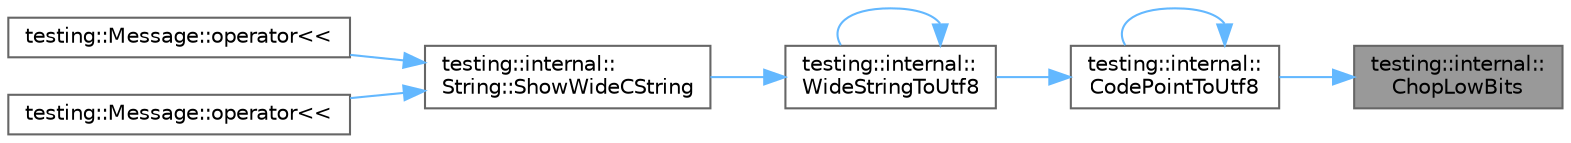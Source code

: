 digraph "testing::internal::ChopLowBits"
{
 // LATEX_PDF_SIZE
  bgcolor="transparent";
  edge [fontname=Helvetica,fontsize=10,labelfontname=Helvetica,labelfontsize=10];
  node [fontname=Helvetica,fontsize=10,shape=box,height=0.2,width=0.4];
  rankdir="RL";
  Node1 [id="Node000001",label="testing::internal::\lChopLowBits",height=0.2,width=0.4,color="gray40", fillcolor="grey60", style="filled", fontcolor="black",tooltip=" "];
  Node1 -> Node2 [id="edge1_Node000001_Node000002",dir="back",color="steelblue1",style="solid",tooltip=" "];
  Node2 [id="Node000002",label="testing::internal::\lCodePointToUtf8",height=0.2,width=0.4,color="grey40", fillcolor="white", style="filled",URL="$namespacetesting_1_1internal.html#a0c0f9558efb9abb965851c4738cdc725",tooltip=" "];
  Node2 -> Node2 [id="edge2_Node000002_Node000002",dir="back",color="steelblue1",style="solid",tooltip=" "];
  Node2 -> Node3 [id="edge3_Node000002_Node000003",dir="back",color="steelblue1",style="solid",tooltip=" "];
  Node3 [id="Node000003",label="testing::internal::\lWideStringToUtf8",height=0.2,width=0.4,color="grey40", fillcolor="white", style="filled",URL="$namespacetesting_1_1internal.html#a05b8c86ff38243f34d8f839a0eadefb1",tooltip=" "];
  Node3 -> Node4 [id="edge4_Node000003_Node000004",dir="back",color="steelblue1",style="solid",tooltip=" "];
  Node4 [id="Node000004",label="testing::internal::\lString::ShowWideCString",height=0.2,width=0.4,color="grey40", fillcolor="white", style="filled",URL="$classtesting_1_1internal_1_1_string.html#aaf7e376ff580677ea4954d5913d5b917",tooltip=" "];
  Node4 -> Node5 [id="edge5_Node000004_Node000005",dir="back",color="steelblue1",style="solid",tooltip=" "];
  Node5 [id="Node000005",label="testing::Message::operator\<\<",height=0.2,width=0.4,color="grey40", fillcolor="white", style="filled",URL="$classtesting_1_1_message.html#ac0db9c22535b28bc863bfd0a1fdf7e14",tooltip=" "];
  Node4 -> Node6 [id="edge6_Node000004_Node000006",dir="back",color="steelblue1",style="solid",tooltip=" "];
  Node6 [id="Node000006",label="testing::Message::operator\<\<",height=0.2,width=0.4,color="grey40", fillcolor="white", style="filled",URL="$classtesting_1_1_message.html#ac1d3a041ac4bb9c929ee746b31a13d6a",tooltip=" "];
  Node3 -> Node3 [id="edge7_Node000003_Node000003",dir="back",color="steelblue1",style="solid",tooltip=" "];
}

